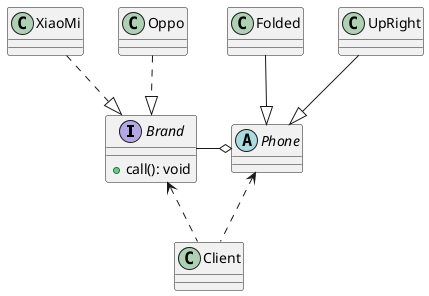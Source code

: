 @startuml

interface Brand {
    + call(): void
}

class XiaoMi
class Oppo

abstract class Phone
class Folded
class UpRight

class Client

XiaoMi ..|> Brand
Oppo ..|> Brand

Brand -right--o Phone
Folded --|> Phone
UpRight --|> Phone

Brand <.. Client
Phone <.. Client

@enduml